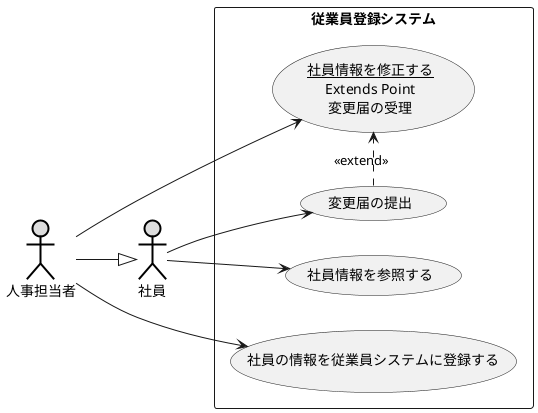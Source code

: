 @startuml 演習2-6
left to right direction
actor 社員#DDDDDD;line:black;line.bold;
actor 人事担当者#DDDDDD;line:black;line.bold;
rectangle 従業員登録システム {
usecase 社員情報を参照する
usecase 変更届の提出
usecase (<u>社員情報を修正する\nExtends Point\n変更届の受理) as input
usecase 社員の情報を従業員システムに登録する
}
人事担当者 --|> 社員
社員 --> 社員情報を参照する
社員 --> 変更届の提出
変更届の提出 .> input : <<extend>>
人事担当者 --> input
人事担当者 --> 社員の情報を従業員システムに登録する
@endum
